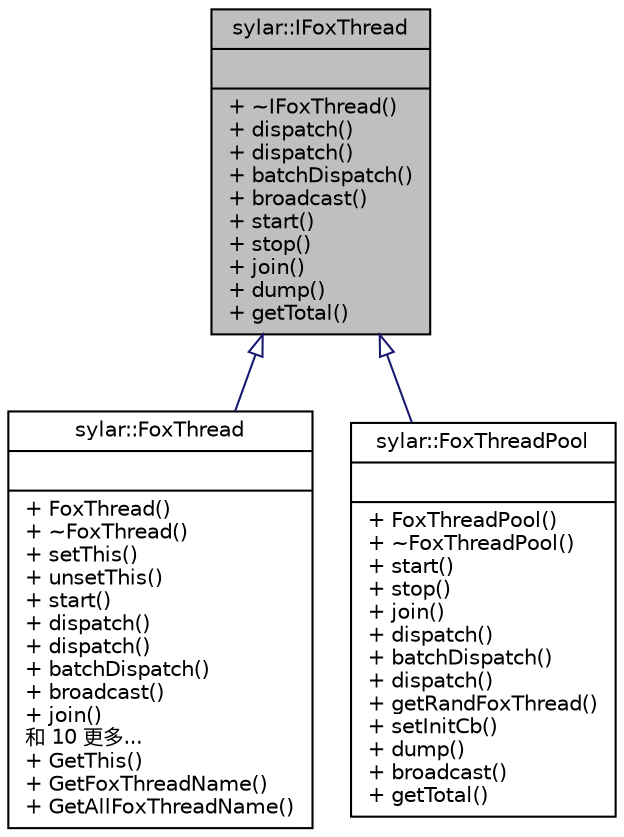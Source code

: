 digraph "sylar::IFoxThread"
{
 // LATEX_PDF_SIZE
  edge [fontname="Helvetica",fontsize="10",labelfontname="Helvetica",labelfontsize="10"];
  node [fontname="Helvetica",fontsize="10",shape=record];
  Node1 [label="{sylar::IFoxThread\n||+ ~IFoxThread()\l+ dispatch()\l+ dispatch()\l+ batchDispatch()\l+ broadcast()\l+ start()\l+ stop()\l+ join()\l+ dump()\l+ getTotal()\l}",height=0.2,width=0.4,color="black", fillcolor="grey75", style="filled", fontcolor="black",tooltip=" "];
  Node1 -> Node2 [dir="back",color="midnightblue",fontsize="10",style="solid",arrowtail="onormal",fontname="Helvetica"];
  Node2 [label="{sylar::FoxThread\n||+ FoxThread()\l+ ~FoxThread()\l+ setThis()\l+ unsetThis()\l+ start()\l+ dispatch()\l+ dispatch()\l+ batchDispatch()\l+ broadcast()\l+ join()\l和 10 更多...\l+ GetThis()\l+ GetFoxThreadName()\l+ GetAllFoxThreadName()\l}",height=0.2,width=0.4,color="black", fillcolor="white", style="filled",URL="$classsylar_1_1FoxThread.html",tooltip=" "];
  Node1 -> Node3 [dir="back",color="midnightblue",fontsize="10",style="solid",arrowtail="onormal",fontname="Helvetica"];
  Node3 [label="{sylar::FoxThreadPool\n||+ FoxThreadPool()\l+ ~FoxThreadPool()\l+ start()\l+ stop()\l+ join()\l+ dispatch()\l+ batchDispatch()\l+ dispatch()\l+ getRandFoxThread()\l+ setInitCb()\l+ dump()\l+ broadcast()\l+ getTotal()\l}",height=0.2,width=0.4,color="black", fillcolor="white", style="filled",URL="$classsylar_1_1FoxThreadPool.html",tooltip=" "];
}
